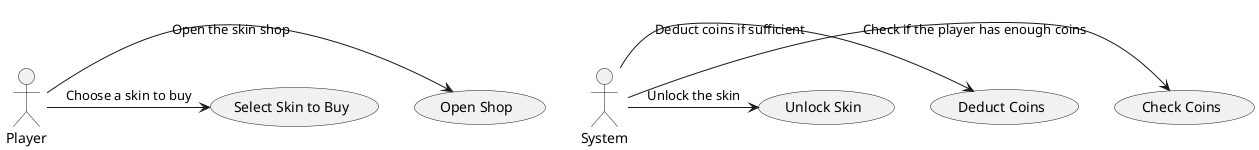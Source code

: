 @startuml
actor Player
actor System

Player -> (Open Shop) : Open the skin shop
Player -> (Select Skin to Buy) : Choose a skin to buy
System -> (Check Coins) : Check if the player has enough coins
System -> (Deduct Coins) : Deduct coins if sufficient
System -> (Unlock Skin) : Unlock the skin

@enduml
